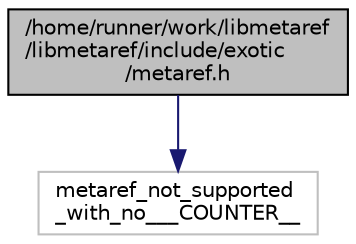 digraph "/home/runner/work/libmetaref/libmetaref/include/exotic/metaref.h"
{
  edge [fontname="Helvetica",fontsize="10",labelfontname="Helvetica",labelfontsize="10"];
  node [fontname="Helvetica",fontsize="10",shape=record];
  Node0 [label="/home/runner/work/libmetaref\l/libmetaref/include/exotic\l/metaref.h",height=0.2,width=0.4,color="black", fillcolor="grey75", style="filled", fontcolor="black"];
  Node0 -> Node1 [color="midnightblue",fontsize="10",style="solid",fontname="Helvetica"];
  Node1 [label="metaref_not_supported\l_with_no___COUNTER__",height=0.2,width=0.4,color="grey75", fillcolor="white", style="filled"];
}
